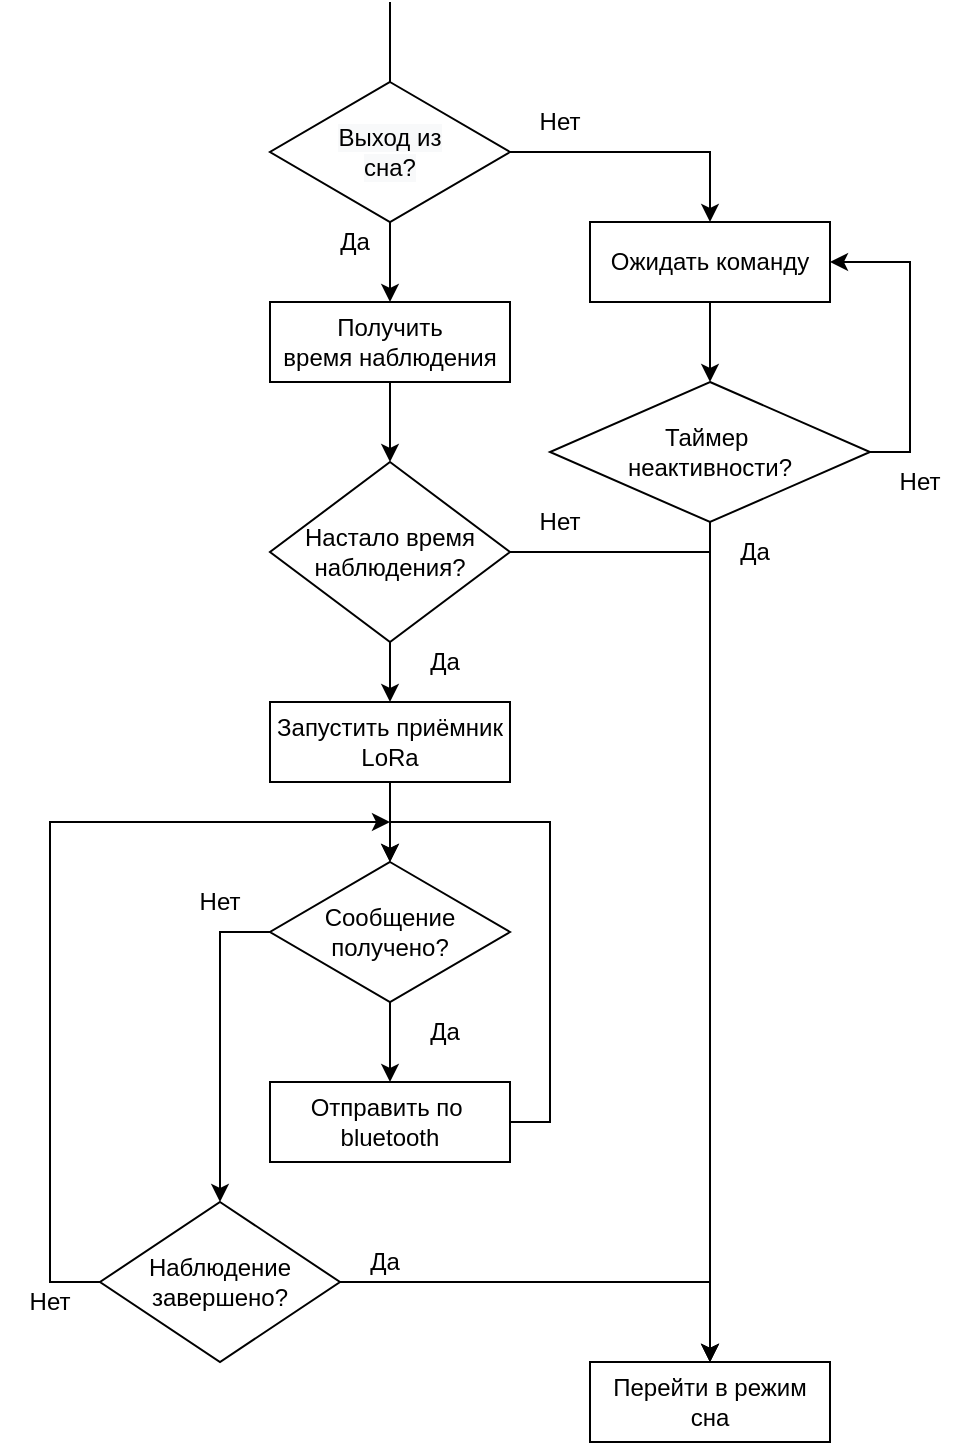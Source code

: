 <mxfile version="20.6.2" type="device"><diagram id="UlyWRQ5f8UTSCGbbf0NY" name="Page-1"><mxGraphModel dx="946" dy="620" grid="1" gridSize="10" guides="1" tooltips="1" connect="1" arrows="1" fold="1" page="1" pageScale="1" pageWidth="827" pageHeight="1169" math="0" shadow="0"><root><mxCell id="0"/><mxCell id="1" parent="0"/><mxCell id="C1pbC_rwlZXL6cnln1ys-7" style="edgeStyle=orthogonalEdgeStyle;rounded=0;orthogonalLoop=1;jettySize=auto;html=1;entryX=0.5;entryY=0;entryDx=0;entryDy=0;" edge="1" parent="1" source="C1pbC_rwlZXL6cnln1ys-2" target="C1pbC_rwlZXL6cnln1ys-6"><mxGeometry relative="1" as="geometry"/></mxCell><mxCell id="C1pbC_rwlZXL6cnln1ys-2" value="Получить&lt;br&gt;время наблюдения&lt;br&gt;" style="rounded=0;whiteSpace=wrap;html=1;" vertex="1" parent="1"><mxGeometry x="280" y="230" width="120" height="40" as="geometry"/></mxCell><mxCell id="C1pbC_rwlZXL6cnln1ys-8" style="edgeStyle=orthogonalEdgeStyle;rounded=0;orthogonalLoop=1;jettySize=auto;html=1;entryX=0.5;entryY=0;entryDx=0;entryDy=0;" edge="1" parent="1" source="C1pbC_rwlZXL6cnln1ys-5" target="C1pbC_rwlZXL6cnln1ys-2"><mxGeometry relative="1" as="geometry"/></mxCell><mxCell id="C1pbC_rwlZXL6cnln1ys-14" style="edgeStyle=orthogonalEdgeStyle;rounded=0;orthogonalLoop=1;jettySize=auto;html=1;entryX=0.5;entryY=0;entryDx=0;entryDy=0;" edge="1" parent="1" source="C1pbC_rwlZXL6cnln1ys-5" target="C1pbC_rwlZXL6cnln1ys-9"><mxGeometry relative="1" as="geometry"/></mxCell><mxCell id="C1pbC_rwlZXL6cnln1ys-5" value="&lt;span style=&quot;caret-color: rgb(0, 0, 0); color: rgb(0, 0, 0); font-family: Helvetica; font-size: 12px; font-style: normal; font-variant-caps: normal; font-weight: 400; letter-spacing: normal; text-align: center; text-indent: 0px; text-transform: none; word-spacing: 0px; -webkit-text-stroke-width: 0px; background-color: rgb(248, 249, 250); text-decoration: none; float: none; display: inline !important;&quot;&gt;Выход из&lt;/span&gt;&lt;br style=&quot;caret-color: rgb(0, 0, 0); color: rgb(0, 0, 0); font-family: Helvetica; font-size: 12px; font-style: normal; font-variant-caps: normal; font-weight: 400; letter-spacing: normal; text-align: center; text-indent: 0px; text-transform: none; word-spacing: 0px; -webkit-text-stroke-width: 0px; text-decoration: none;&quot;&gt;&lt;span style=&quot;caret-color: rgb(0, 0, 0); color: rgb(0, 0, 0); font-family: Helvetica; font-size: 12px; font-style: normal; font-variant-caps: normal; font-weight: 400; letter-spacing: normal; text-align: center; text-indent: 0px; text-transform: none; word-spacing: 0px; -webkit-text-stroke-width: 0px; background-color: rgb(248, 249, 250); text-decoration: none; float: none; display: inline !important;&quot;&gt;сна?&lt;/span&gt;" style="rhombus;whiteSpace=wrap;html=1;" vertex="1" parent="1"><mxGeometry x="280" y="120" width="120" height="70" as="geometry"/></mxCell><mxCell id="C1pbC_rwlZXL6cnln1ys-12" style="edgeStyle=orthogonalEdgeStyle;rounded=0;orthogonalLoop=1;jettySize=auto;html=1;entryX=0.5;entryY=0;entryDx=0;entryDy=0;" edge="1" parent="1" source="C1pbC_rwlZXL6cnln1ys-6" target="C1pbC_rwlZXL6cnln1ys-10"><mxGeometry relative="1" as="geometry"/></mxCell><mxCell id="C1pbC_rwlZXL6cnln1ys-21" style="edgeStyle=orthogonalEdgeStyle;rounded=0;orthogonalLoop=1;jettySize=auto;html=1;entryX=0.5;entryY=0;entryDx=0;entryDy=0;" edge="1" parent="1" source="C1pbC_rwlZXL6cnln1ys-6" target="C1pbC_rwlZXL6cnln1ys-20"><mxGeometry relative="1" as="geometry"/></mxCell><mxCell id="C1pbC_rwlZXL6cnln1ys-6" value="Настало время&lt;br&gt;наблюдения?" style="rhombus;whiteSpace=wrap;html=1;" vertex="1" parent="1"><mxGeometry x="280" y="310" width="120" height="90" as="geometry"/></mxCell><mxCell id="C1pbC_rwlZXL6cnln1ys-15" style="edgeStyle=orthogonalEdgeStyle;rounded=0;orthogonalLoop=1;jettySize=auto;html=1;entryX=0.5;entryY=0;entryDx=0;entryDy=0;" edge="1" parent="1" source="C1pbC_rwlZXL6cnln1ys-9" target="C1pbC_rwlZXL6cnln1ys-11"><mxGeometry relative="1" as="geometry"/></mxCell><mxCell id="C1pbC_rwlZXL6cnln1ys-9" value="Ожидать команду" style="rounded=0;whiteSpace=wrap;html=1;" vertex="1" parent="1"><mxGeometry x="440" y="190" width="120" height="40" as="geometry"/></mxCell><mxCell id="C1pbC_rwlZXL6cnln1ys-10" value="Перейти в режим сна" style="rounded=0;whiteSpace=wrap;html=1;" vertex="1" parent="1"><mxGeometry x="440" y="760" width="120" height="40" as="geometry"/></mxCell><mxCell id="C1pbC_rwlZXL6cnln1ys-13" style="edgeStyle=orthogonalEdgeStyle;rounded=0;orthogonalLoop=1;jettySize=auto;html=1;entryX=0.5;entryY=0;entryDx=0;entryDy=0;" edge="1" parent="1" source="C1pbC_rwlZXL6cnln1ys-11" target="C1pbC_rwlZXL6cnln1ys-10"><mxGeometry relative="1" as="geometry"/></mxCell><mxCell id="C1pbC_rwlZXL6cnln1ys-19" style="edgeStyle=orthogonalEdgeStyle;rounded=0;orthogonalLoop=1;jettySize=auto;html=1;entryX=1;entryY=0.5;entryDx=0;entryDy=0;exitX=1;exitY=0.5;exitDx=0;exitDy=0;" edge="1" parent="1" source="C1pbC_rwlZXL6cnln1ys-11" target="C1pbC_rwlZXL6cnln1ys-9"><mxGeometry relative="1" as="geometry"><mxPoint x="670" y="265" as="targetPoint"/><Array as="points"><mxPoint x="600" y="305"/><mxPoint x="600" y="210"/></Array></mxGeometry></mxCell><mxCell id="C1pbC_rwlZXL6cnln1ys-11" value="Таймер&amp;nbsp;&lt;br&gt;неактивности?" style="rhombus;whiteSpace=wrap;html=1;" vertex="1" parent="1"><mxGeometry x="420" y="270" width="160" height="70" as="geometry"/></mxCell><mxCell id="C1pbC_rwlZXL6cnln1ys-36" style="edgeStyle=orthogonalEdgeStyle;rounded=0;orthogonalLoop=1;jettySize=auto;html=1;entryX=0.5;entryY=0;entryDx=0;entryDy=0;startArrow=none;startFill=0;endArrow=classic;endFill=1;" edge="1" parent="1" source="C1pbC_rwlZXL6cnln1ys-20" target="C1pbC_rwlZXL6cnln1ys-35"><mxGeometry relative="1" as="geometry"/></mxCell><mxCell id="C1pbC_rwlZXL6cnln1ys-20" value="Запустить приёмник LoRa" style="rounded=0;whiteSpace=wrap;html=1;" vertex="1" parent="1"><mxGeometry x="280" y="430" width="120" height="40" as="geometry"/></mxCell><mxCell id="C1pbC_rwlZXL6cnln1ys-23" style="edgeStyle=orthogonalEdgeStyle;rounded=0;orthogonalLoop=1;jettySize=auto;html=1;entryX=0.5;entryY=0;entryDx=0;entryDy=0;" edge="1" parent="1" source="C1pbC_rwlZXL6cnln1ys-22" target="C1pbC_rwlZXL6cnln1ys-10"><mxGeometry relative="1" as="geometry"/></mxCell><mxCell id="C1pbC_rwlZXL6cnln1ys-44" style="edgeStyle=orthogonalEdgeStyle;rounded=0;orthogonalLoop=1;jettySize=auto;html=1;startArrow=none;startFill=0;endArrow=classic;endFill=1;exitX=0;exitY=0.5;exitDx=0;exitDy=0;" edge="1" parent="1" source="C1pbC_rwlZXL6cnln1ys-22"><mxGeometry relative="1" as="geometry"><mxPoint x="340" y="490" as="targetPoint"/><Array as="points"><mxPoint x="170" y="720"/><mxPoint x="170" y="490"/></Array></mxGeometry></mxCell><mxCell id="C1pbC_rwlZXL6cnln1ys-22" value="Наблюдение&lt;br&gt;завершено?" style="rhombus;whiteSpace=wrap;html=1;" vertex="1" parent="1"><mxGeometry x="195" y="680" width="120" height="80" as="geometry"/></mxCell><mxCell id="C1pbC_rwlZXL6cnln1ys-27" value="Нет" style="text;html=1;strokeColor=none;fillColor=none;align=center;verticalAlign=middle;whiteSpace=wrap;rounded=0;" vertex="1" parent="1"><mxGeometry x="400" y="130" width="50" height="20" as="geometry"/></mxCell><mxCell id="C1pbC_rwlZXL6cnln1ys-28" value="Нет" style="text;html=1;strokeColor=none;fillColor=none;align=center;verticalAlign=middle;whiteSpace=wrap;rounded=0;" vertex="1" parent="1"><mxGeometry x="580" y="310" width="50" height="20" as="geometry"/></mxCell><mxCell id="C1pbC_rwlZXL6cnln1ys-29" value="Нет" style="text;html=1;strokeColor=none;fillColor=none;align=center;verticalAlign=middle;whiteSpace=wrap;rounded=0;" vertex="1" parent="1"><mxGeometry x="400" y="330" width="50" height="20" as="geometry"/></mxCell><mxCell id="C1pbC_rwlZXL6cnln1ys-30" value="Нет" style="text;html=1;strokeColor=none;fillColor=none;align=center;verticalAlign=middle;whiteSpace=wrap;rounded=0;" vertex="1" parent="1"><mxGeometry x="230" y="520" width="50" height="20" as="geometry"/></mxCell><mxCell id="C1pbC_rwlZXL6cnln1ys-31" value="Да" style="text;html=1;strokeColor=none;fillColor=none;align=center;verticalAlign=middle;whiteSpace=wrap;rounded=0;" vertex="1" parent="1"><mxGeometry x="300" y="190" width="45" height="20" as="geometry"/></mxCell><mxCell id="C1pbC_rwlZXL6cnln1ys-32" value="Да" style="text;html=1;strokeColor=none;fillColor=none;align=center;verticalAlign=middle;whiteSpace=wrap;rounded=0;" vertex="1" parent="1"><mxGeometry x="345" y="400" width="45" height="20" as="geometry"/></mxCell><mxCell id="C1pbC_rwlZXL6cnln1ys-33" value="Да" style="text;html=1;strokeColor=none;fillColor=none;align=center;verticalAlign=middle;whiteSpace=wrap;rounded=0;" vertex="1" parent="1"><mxGeometry x="500" y="345" width="45" height="20" as="geometry"/></mxCell><mxCell id="C1pbC_rwlZXL6cnln1ys-34" value="Да" style="text;html=1;strokeColor=none;fillColor=none;align=center;verticalAlign=middle;whiteSpace=wrap;rounded=0;" vertex="1" parent="1"><mxGeometry x="345" y="585" width="45" height="20" as="geometry"/></mxCell><mxCell id="C1pbC_rwlZXL6cnln1ys-39" style="edgeStyle=orthogonalEdgeStyle;rounded=0;orthogonalLoop=1;jettySize=auto;html=1;entryX=0.5;entryY=0;entryDx=0;entryDy=0;startArrow=none;startFill=0;endArrow=classic;endFill=1;" edge="1" parent="1" source="C1pbC_rwlZXL6cnln1ys-35" target="C1pbC_rwlZXL6cnln1ys-38"><mxGeometry relative="1" as="geometry"/></mxCell><mxCell id="C1pbC_rwlZXL6cnln1ys-42" style="edgeStyle=orthogonalEdgeStyle;rounded=0;orthogonalLoop=1;jettySize=auto;html=1;entryX=0.5;entryY=0;entryDx=0;entryDy=0;startArrow=none;startFill=0;endArrow=classic;endFill=1;exitX=0;exitY=0.5;exitDx=0;exitDy=0;" edge="1" parent="1" source="C1pbC_rwlZXL6cnln1ys-35" target="C1pbC_rwlZXL6cnln1ys-22"><mxGeometry relative="1" as="geometry"/></mxCell><mxCell id="C1pbC_rwlZXL6cnln1ys-35" value="Сообщение&lt;br&gt;получено?" style="rhombus;whiteSpace=wrap;html=1;" vertex="1" parent="1"><mxGeometry x="280" y="510" width="120" height="70" as="geometry"/></mxCell><mxCell id="C1pbC_rwlZXL6cnln1ys-41" style="edgeStyle=orthogonalEdgeStyle;rounded=0;orthogonalLoop=1;jettySize=auto;html=1;startArrow=none;startFill=0;endArrow=classic;endFill=1;entryX=0.5;entryY=0;entryDx=0;entryDy=0;exitX=1;exitY=0.5;exitDx=0;exitDy=0;" edge="1" parent="1" source="C1pbC_rwlZXL6cnln1ys-38" target="C1pbC_rwlZXL6cnln1ys-35"><mxGeometry relative="1" as="geometry"><mxPoint x="440" y="530" as="targetPoint"/></mxGeometry></mxCell><mxCell id="C1pbC_rwlZXL6cnln1ys-38" value="Отправить по&amp;nbsp;&lt;br&gt;bluetooth" style="rounded=0;whiteSpace=wrap;html=1;" vertex="1" parent="1"><mxGeometry x="280" y="620" width="120" height="40" as="geometry"/></mxCell><mxCell id="C1pbC_rwlZXL6cnln1ys-45" value="Да" style="text;html=1;strokeColor=none;fillColor=none;align=center;verticalAlign=middle;whiteSpace=wrap;rounded=0;" vertex="1" parent="1"><mxGeometry x="315" y="700" width="45" height="20" as="geometry"/></mxCell><mxCell id="C1pbC_rwlZXL6cnln1ys-46" value="Нет" style="text;html=1;strokeColor=none;fillColor=none;align=center;verticalAlign=middle;whiteSpace=wrap;rounded=0;" vertex="1" parent="1"><mxGeometry x="145" y="720" width="50" height="20" as="geometry"/></mxCell><mxCell id="C1pbC_rwlZXL6cnln1ys-47" value="" style="endArrow=none;html=1;rounded=0;exitX=0.5;exitY=0;exitDx=0;exitDy=0;" edge="1" parent="1" source="C1pbC_rwlZXL6cnln1ys-5"><mxGeometry width="50" height="50" relative="1" as="geometry"><mxPoint x="170" y="80" as="sourcePoint"/><mxPoint x="340" y="80" as="targetPoint"/></mxGeometry></mxCell></root></mxGraphModel></diagram></mxfile>